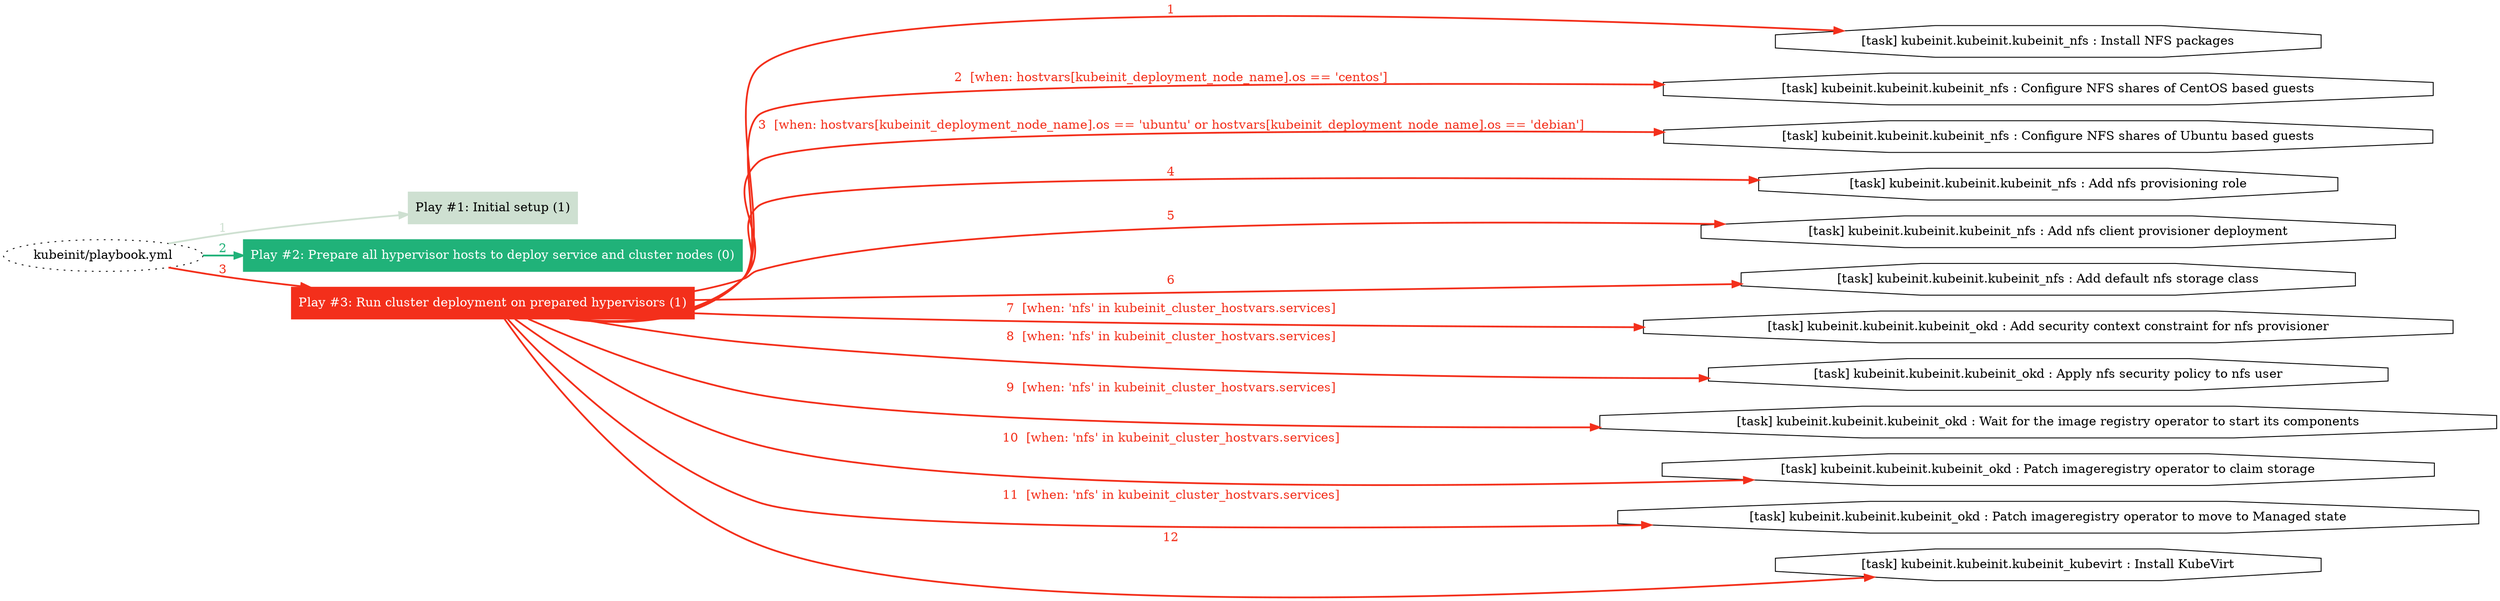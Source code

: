digraph "kubeinit/playbook.yml "{
	graph [concentrate=true ordering=in rankdir=LR ratio=fill]
	edge [esep=5 sep=10]
	"kubeinit/playbook.yml" [id=root_node style=dotted]
	subgraph "Play #1: Initial setup (1) "{
		"Play #1: Initial setup (1)" [color="#cee0d1" fontcolor="#000000" id="play_dc27a9d3-cbc7-4490-8966-d961693db83a" shape=box style=filled tooltip=localhost]
		"kubeinit/playbook.yml" -> "Play #1: Initial setup (1)" [label=1 color="#cee0d1" fontcolor="#cee0d1" id="edge_d8fb14f1-6cee-4e62-a9d7-21cc2aa3b181" style=bold]
	}
	subgraph "Play #2: Prepare all hypervisor hosts to deploy service and cluster nodes (0) "{
		"Play #2: Prepare all hypervisor hosts to deploy service and cluster nodes (0)" [color="#20b279" fontcolor="#ffffff" id="play_bfe0701f-a8a8-4a58-8981-3371e3a677bb" shape=box style=filled tooltip=""]
		"kubeinit/playbook.yml" -> "Play #2: Prepare all hypervisor hosts to deploy service and cluster nodes (0)" [label=2 color="#20b279" fontcolor="#20b279" id="edge_5cadb46b-3e76-41fa-bf47-cbd535762f4f" style=bold]
	}
	subgraph "Play #3: Run cluster deployment on prepared hypervisors (1) "{
		"Play #3: Run cluster deployment on prepared hypervisors (1)" [color="#f32f1b" fontcolor="#ffffff" id="play_900e3240-0372-4bc7-9c39-47f4205576de" shape=box style=filled tooltip=localhost]
		"kubeinit/playbook.yml" -> "Play #3: Run cluster deployment on prepared hypervisors (1)" [label=3 color="#f32f1b" fontcolor="#f32f1b" id="edge_7d3145d0-24b6-47f6-ab4e-39f489140ffe" style=bold]
		"task_a4a63c1c-1bcf-453b-8152-9bad0f84d0f9" [label="[task] kubeinit.kubeinit.kubeinit_nfs : Install NFS packages" id="task_a4a63c1c-1bcf-453b-8152-9bad0f84d0f9" shape=octagon tooltip="[task] kubeinit.kubeinit.kubeinit_nfs : Install NFS packages"]
		"Play #3: Run cluster deployment on prepared hypervisors (1)" -> "task_a4a63c1c-1bcf-453b-8152-9bad0f84d0f9" [label=1 color="#f32f1b" fontcolor="#f32f1b" id="edge_a2e021f1-68fd-4912-9124-bc3a0dd267db" style=bold]
		"task_14e34380-525e-4e37-8089-9487250c7eba" [label="[task] kubeinit.kubeinit.kubeinit_nfs : Configure NFS shares of CentOS based guests" id="task_14e34380-525e-4e37-8089-9487250c7eba" shape=octagon tooltip="[task] kubeinit.kubeinit.kubeinit_nfs : Configure NFS shares of CentOS based guests"]
		"Play #3: Run cluster deployment on prepared hypervisors (1)" -> "task_14e34380-525e-4e37-8089-9487250c7eba" [label="2  [when: hostvars[kubeinit_deployment_node_name].os == 'centos']" color="#f32f1b" fontcolor="#f32f1b" id="edge_eb7ac368-429f-4d1f-a03d-f3592c8cfefc" style=bold]
		"task_10145887-5f95-4f8e-a361-0117aa9f13ec" [label="[task] kubeinit.kubeinit.kubeinit_nfs : Configure NFS shares of Ubuntu based guests" id="task_10145887-5f95-4f8e-a361-0117aa9f13ec" shape=octagon tooltip="[task] kubeinit.kubeinit.kubeinit_nfs : Configure NFS shares of Ubuntu based guests"]
		"Play #3: Run cluster deployment on prepared hypervisors (1)" -> "task_10145887-5f95-4f8e-a361-0117aa9f13ec" [label="3  [when: hostvars[kubeinit_deployment_node_name].os == 'ubuntu' or hostvars[kubeinit_deployment_node_name].os == 'debian']" color="#f32f1b" fontcolor="#f32f1b" id="edge_112de1e6-98ff-4e3f-aaf2-4d609242ebf6" style=bold]
		"task_050357e8-89d4-4ba7-af4e-0b0940c41375" [label="[task] kubeinit.kubeinit.kubeinit_nfs : Add nfs provisioning role" id="task_050357e8-89d4-4ba7-af4e-0b0940c41375" shape=octagon tooltip="[task] kubeinit.kubeinit.kubeinit_nfs : Add nfs provisioning role"]
		"Play #3: Run cluster deployment on prepared hypervisors (1)" -> "task_050357e8-89d4-4ba7-af4e-0b0940c41375" [label=4 color="#f32f1b" fontcolor="#f32f1b" id="edge_2fa11ef5-c3d9-4420-9bb9-b57d890165c9" style=bold]
		"task_91ad17ff-43ec-461b-8b3d-819c727044d8" [label="[task] kubeinit.kubeinit.kubeinit_nfs : Add nfs client provisioner deployment" id="task_91ad17ff-43ec-461b-8b3d-819c727044d8" shape=octagon tooltip="[task] kubeinit.kubeinit.kubeinit_nfs : Add nfs client provisioner deployment"]
		"Play #3: Run cluster deployment on prepared hypervisors (1)" -> "task_91ad17ff-43ec-461b-8b3d-819c727044d8" [label=5 color="#f32f1b" fontcolor="#f32f1b" id="edge_3e9af890-2573-4cb0-a76e-ad47039f0261" style=bold]
		"task_25abf3cb-6ef7-4aaf-891e-e5093d698588" [label="[task] kubeinit.kubeinit.kubeinit_nfs : Add default nfs storage class" id="task_25abf3cb-6ef7-4aaf-891e-e5093d698588" shape=octagon tooltip="[task] kubeinit.kubeinit.kubeinit_nfs : Add default nfs storage class"]
		"Play #3: Run cluster deployment on prepared hypervisors (1)" -> "task_25abf3cb-6ef7-4aaf-891e-e5093d698588" [label=6 color="#f32f1b" fontcolor="#f32f1b" id="edge_53fff149-d95c-427e-9cdc-5cce61f86f88" style=bold]
		"task_9eabc896-2d8b-4259-a81a-edba6eb691bd" [label="[task] kubeinit.kubeinit.kubeinit_okd : Add security context constraint for nfs provisioner" id="task_9eabc896-2d8b-4259-a81a-edba6eb691bd" shape=octagon tooltip="[task] kubeinit.kubeinit.kubeinit_okd : Add security context constraint for nfs provisioner"]
		"Play #3: Run cluster deployment on prepared hypervisors (1)" -> "task_9eabc896-2d8b-4259-a81a-edba6eb691bd" [label="7  [when: 'nfs' in kubeinit_cluster_hostvars.services]" color="#f32f1b" fontcolor="#f32f1b" id="edge_cbba6853-80e7-4394-9d9d-1db8a0db47ab" style=bold]
		"task_93a9041f-fd63-4d8e-a137-db723805c633" [label="[task] kubeinit.kubeinit.kubeinit_okd : Apply nfs security policy to nfs user" id="task_93a9041f-fd63-4d8e-a137-db723805c633" shape=octagon tooltip="[task] kubeinit.kubeinit.kubeinit_okd : Apply nfs security policy to nfs user"]
		"Play #3: Run cluster deployment on prepared hypervisors (1)" -> "task_93a9041f-fd63-4d8e-a137-db723805c633" [label="8  [when: 'nfs' in kubeinit_cluster_hostvars.services]" color="#f32f1b" fontcolor="#f32f1b" id="edge_a8f09195-ec60-4b1c-bba7-c55a8549586d" style=bold]
		"task_e25637c9-aa1f-47da-99dc-1ca1f803bec9" [label="[task] kubeinit.kubeinit.kubeinit_okd : Wait for the image registry operator to start its components" id="task_e25637c9-aa1f-47da-99dc-1ca1f803bec9" shape=octagon tooltip="[task] kubeinit.kubeinit.kubeinit_okd : Wait for the image registry operator to start its components"]
		"Play #3: Run cluster deployment on prepared hypervisors (1)" -> "task_e25637c9-aa1f-47da-99dc-1ca1f803bec9" [label="9  [when: 'nfs' in kubeinit_cluster_hostvars.services]" color="#f32f1b" fontcolor="#f32f1b" id="edge_5b085c32-67cc-486f-a8c0-2d21c3c6e601" style=bold]
		"task_884f1812-7d56-4f8e-8bad-1812c54e9a72" [label="[task] kubeinit.kubeinit.kubeinit_okd : Patch imageregistry operator to claim storage" id="task_884f1812-7d56-4f8e-8bad-1812c54e9a72" shape=octagon tooltip="[task] kubeinit.kubeinit.kubeinit_okd : Patch imageregistry operator to claim storage"]
		"Play #3: Run cluster deployment on prepared hypervisors (1)" -> "task_884f1812-7d56-4f8e-8bad-1812c54e9a72" [label="10  [when: 'nfs' in kubeinit_cluster_hostvars.services]" color="#f32f1b" fontcolor="#f32f1b" id="edge_8b23d1c2-2a91-4354-9228-817fd0909662" style=bold]
		"task_2f4c5c18-a709-4bee-8c86-dfe4f74173b9" [label="[task] kubeinit.kubeinit.kubeinit_okd : Patch imageregistry operator to move to Managed state" id="task_2f4c5c18-a709-4bee-8c86-dfe4f74173b9" shape=octagon tooltip="[task] kubeinit.kubeinit.kubeinit_okd : Patch imageregistry operator to move to Managed state"]
		"Play #3: Run cluster deployment on prepared hypervisors (1)" -> "task_2f4c5c18-a709-4bee-8c86-dfe4f74173b9" [label="11  [when: 'nfs' in kubeinit_cluster_hostvars.services]" color="#f32f1b" fontcolor="#f32f1b" id="edge_ce97d76a-b4b4-4427-83c2-d8fe04f1c3af" style=bold]
		"task_51cadcb0-46b2-4445-af7f-721438939f98" [label="[task] kubeinit.kubeinit.kubeinit_kubevirt : Install KubeVirt" id="task_51cadcb0-46b2-4445-af7f-721438939f98" shape=octagon tooltip="[task] kubeinit.kubeinit.kubeinit_kubevirt : Install KubeVirt"]
		"Play #3: Run cluster deployment on prepared hypervisors (1)" -> "task_51cadcb0-46b2-4445-af7f-721438939f98" [label=12 color="#f32f1b" fontcolor="#f32f1b" id="edge_ff01a02e-fbe0-4045-a14b-bd9f375ab9e0" style=bold]
	}
}
